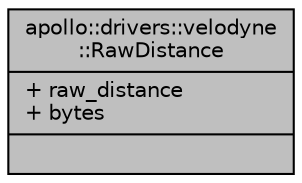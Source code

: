 digraph "apollo::drivers::velodyne::RawDistance"
{
  edge [fontname="Helvetica",fontsize="10",labelfontname="Helvetica",labelfontsize="10"];
  node [fontname="Helvetica",fontsize="10",shape=record];
  Node1 [label="{apollo::drivers::velodyne\l::RawDistance\n|+ raw_distance\l+ bytes\l|}",height=0.2,width=0.4,color="black", fillcolor="grey75", style="filled" fontcolor="black"];
}
